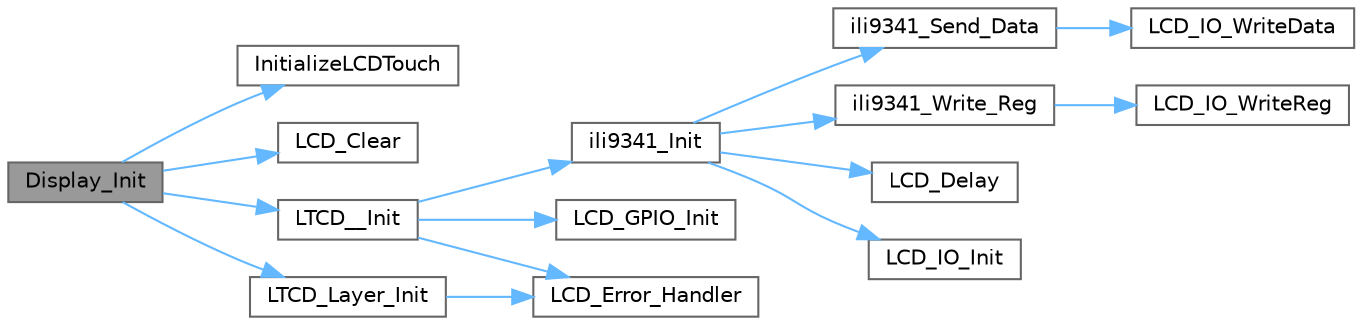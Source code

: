 digraph "Display_Init"
{
 // LATEX_PDF_SIZE
  bgcolor="transparent";
  edge [fontname=Helvetica,fontsize=10,labelfontname=Helvetica,labelfontsize=10];
  node [fontname=Helvetica,fontsize=10,shape=box,height=0.2,width=0.4];
  rankdir="LR";
  Node1 [id="Node000001",label="Display_Init",height=0.2,width=0.4,color="gray40", fillcolor="grey60", style="filled", fontcolor="black",tooltip="initializes the display and touch functionality"];
  Node1 -> Node2 [id="edge1_Node000001_Node000002",color="steelblue1",style="solid",tooltip=" "];
  Node2 [id="Node000002",label="InitializeLCDTouch",height=0.2,width=0.4,color="grey40", fillcolor="white", style="filled",URL="$_l_c_d___driver_8h.html#a1bcbc006436d0a2a866374a163f0328c",tooltip=" "];
  Node1 -> Node3 [id="edge2_Node000001_Node000003",color="steelblue1",style="solid",tooltip=" "];
  Node3 [id="Node000003",label="LCD_Clear",height=0.2,width=0.4,color="grey40", fillcolor="white", style="filled",URL="$_l_c_d___driver_8c.html#a3adb96f62a9531f7c1e5d05f74c13aad",tooltip=" "];
  Node1 -> Node4 [id="edge3_Node000001_Node000004",color="steelblue1",style="solid",tooltip=" "];
  Node4 [id="Node000004",label="LTCD__Init",height=0.2,width=0.4,color="grey40", fillcolor="white", style="filled",URL="$_l_c_d___driver_8c.html#a2d22c501c8fe2206b5bef8e6c4d4778c",tooltip=" "];
  Node4 -> Node5 [id="edge4_Node000004_Node000005",color="steelblue1",style="solid",tooltip=" "];
  Node5 [id="Node000005",label="ili9341_Init",height=0.2,width=0.4,color="grey40", fillcolor="white", style="filled",URL="$group___i_l_i9341___exported___functions.html#ga9f53af6ab5b6427655c61ef71fa4a442",tooltip="Power on the LCD."];
  Node5 -> Node6 [id="edge5_Node000005_Node000006",color="steelblue1",style="solid",tooltip=" "];
  Node6 [id="Node000006",label="ili9341_Send_Data",height=0.2,width=0.4,color="grey40", fillcolor="white", style="filled",URL="$group___i_l_i9341___exported___functions.html#ga2ab32c85fa63d2acadeffc52a494f168",tooltip="Writes data to the selected LCD register."];
  Node6 -> Node7 [id="edge6_Node000006_Node000007",color="steelblue1",style="solid",tooltip=" "];
  Node7 [id="Node000007",label="LCD_IO_WriteData",height=0.2,width=0.4,color="grey40", fillcolor="white", style="filled",URL="$group___i_l_i9341___exported___functions.html#gaae6ab499c7ca32f026708cbfb5153c97",tooltip="Writes register value."];
  Node5 -> Node8 [id="edge7_Node000005_Node000008",color="steelblue1",style="solid",tooltip=" "];
  Node8 [id="Node000008",label="ili9341_Write_Reg",height=0.2,width=0.4,color="grey40", fillcolor="white", style="filled",URL="$group___i_l_i9341___exported___functions.html#ga4adb2f8560c2addc44f415420f56d783",tooltip="Writes to the selected LCD register."];
  Node8 -> Node9 [id="edge8_Node000008_Node000009",color="steelblue1",style="solid",tooltip=" "];
  Node9 [id="Node000009",label="LCD_IO_WriteReg",height=0.2,width=0.4,color="grey40", fillcolor="white", style="filled",URL="$group___i_l_i9341___exported___functions.html#ga435f47c3f7c327325ea17f71fae7cebc",tooltip="Writes register address."];
  Node5 -> Node10 [id="edge9_Node000005_Node000010",color="steelblue1",style="solid",tooltip=" "];
  Node10 [id="Node000010",label="LCD_Delay",height=0.2,width=0.4,color="grey40", fillcolor="white", style="filled",URL="$group___i_l_i9341___exported___functions.html#ga0b45e37ff42910b44d218393ed479e12",tooltip="Wait for loop in ms."];
  Node5 -> Node11 [id="edge10_Node000005_Node000011",color="steelblue1",style="solid",tooltip=" "];
  Node11 [id="Node000011",label="LCD_IO_Init",height=0.2,width=0.4,color="grey40", fillcolor="white", style="filled",URL="$group___i_l_i9341___exported___functions.html#gaccf0a45e037a886f9b1a849bedd63735",tooltip="Configures the LCD_SPI interface."];
  Node4 -> Node12 [id="edge11_Node000004_Node000012",color="steelblue1",style="solid",tooltip=" "];
  Node12 [id="Node000012",label="LCD_Error_Handler",height=0.2,width=0.4,color="grey40", fillcolor="white", style="filled",URL="$_l_c_d___driver_8c.html#a9d542c46c2588a88955b8546689c5e53",tooltip="This function is executed in case of error occurrence."];
  Node4 -> Node13 [id="edge12_Node000004_Node000013",color="steelblue1",style="solid",tooltip=" "];
  Node13 [id="Node000013",label="LCD_GPIO_Init",height=0.2,width=0.4,color="grey40", fillcolor="white", style="filled",URL="$_l_c_d___driver_8c.html#a6758ae1e84bda7de6a13005947e33d7f",tooltip=" "];
  Node1 -> Node14 [id="edge13_Node000001_Node000014",color="steelblue1",style="solid",tooltip=" "];
  Node14 [id="Node000014",label="LTCD_Layer_Init",height=0.2,width=0.4,color="grey40", fillcolor="white", style="filled",URL="$_l_c_d___driver_8c.html#a472bf1663586d3e1a7cf7244dc18cb19",tooltip=" "];
  Node14 -> Node12 [id="edge14_Node000014_Node000012",color="steelblue1",style="solid",tooltip=" "];
}
